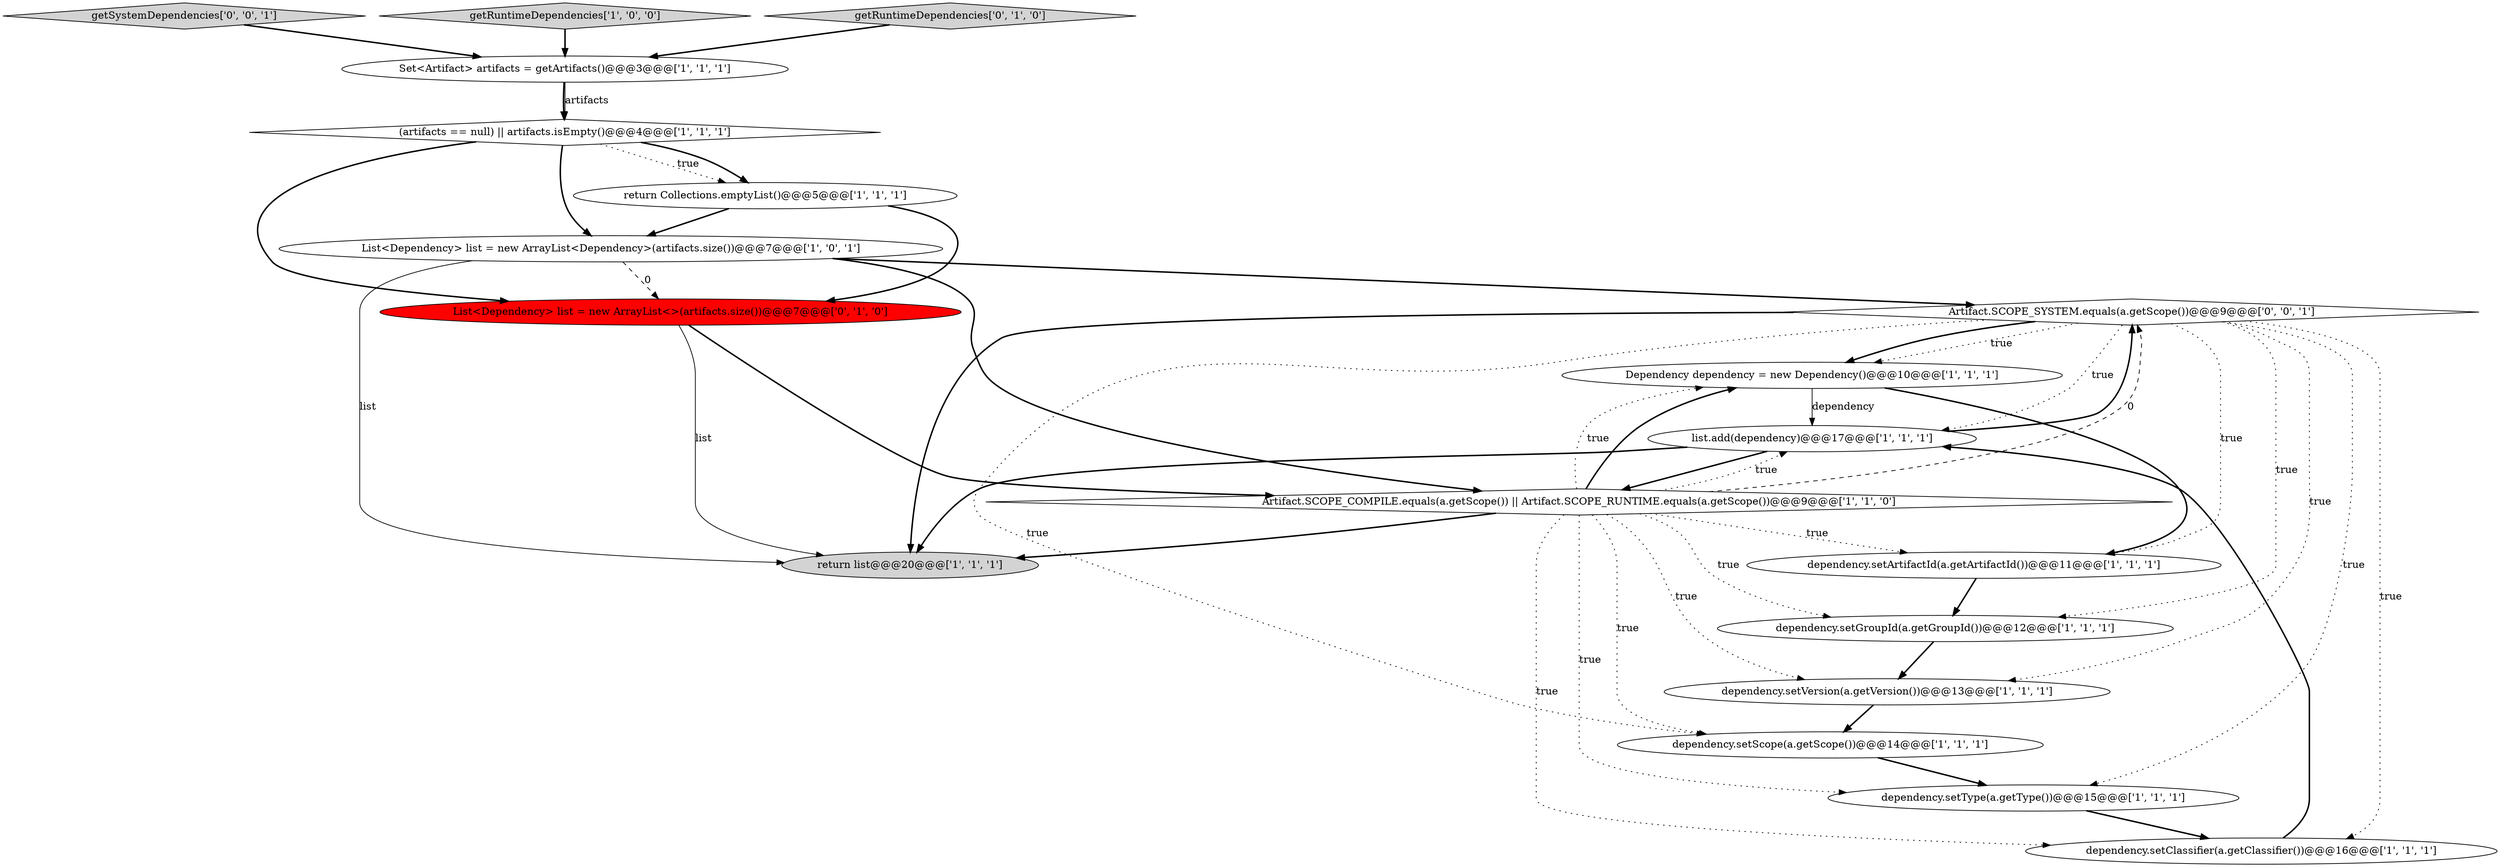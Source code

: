 digraph {
9 [style = filled, label = "List<Dependency> list = new ArrayList<Dependency>(artifacts.size())@@@7@@@['1', '0', '1']", fillcolor = white, shape = ellipse image = "AAA0AAABBB1BBB"];
0 [style = filled, label = "return Collections.emptyList()@@@5@@@['1', '1', '1']", fillcolor = white, shape = ellipse image = "AAA0AAABBB1BBB"];
13 [style = filled, label = "(artifacts == null) || artifacts.isEmpty()@@@4@@@['1', '1', '1']", fillcolor = white, shape = diamond image = "AAA0AAABBB1BBB"];
2 [style = filled, label = "Dependency dependency = new Dependency()@@@10@@@['1', '1', '1']", fillcolor = white, shape = ellipse image = "AAA0AAABBB1BBB"];
1 [style = filled, label = "Set<Artifact> artifacts = getArtifacts()@@@3@@@['1', '1', '1']", fillcolor = white, shape = ellipse image = "AAA0AAABBB1BBB"];
17 [style = filled, label = "getSystemDependencies['0', '0', '1']", fillcolor = lightgray, shape = diamond image = "AAA0AAABBB3BBB"];
18 [style = filled, label = "Artifact.SCOPE_SYSTEM.equals(a.getScope())@@@9@@@['0', '0', '1']", fillcolor = white, shape = diamond image = "AAA0AAABBB3BBB"];
16 [style = filled, label = "List<Dependency> list = new ArrayList<>(artifacts.size())@@@7@@@['0', '1', '0']", fillcolor = red, shape = ellipse image = "AAA1AAABBB2BBB"];
10 [style = filled, label = "getRuntimeDependencies['1', '0', '0']", fillcolor = lightgray, shape = diamond image = "AAA0AAABBB1BBB"];
5 [style = filled, label = "dependency.setVersion(a.getVersion())@@@13@@@['1', '1', '1']", fillcolor = white, shape = ellipse image = "AAA0AAABBB1BBB"];
8 [style = filled, label = "list.add(dependency)@@@17@@@['1', '1', '1']", fillcolor = white, shape = ellipse image = "AAA0AAABBB1BBB"];
3 [style = filled, label = "return list@@@20@@@['1', '1', '1']", fillcolor = lightgray, shape = ellipse image = "AAA0AAABBB1BBB"];
4 [style = filled, label = "dependency.setGroupId(a.getGroupId())@@@12@@@['1', '1', '1']", fillcolor = white, shape = ellipse image = "AAA0AAABBB1BBB"];
6 [style = filled, label = "dependency.setType(a.getType())@@@15@@@['1', '1', '1']", fillcolor = white, shape = ellipse image = "AAA0AAABBB1BBB"];
14 [style = filled, label = "dependency.setArtifactId(a.getArtifactId())@@@11@@@['1', '1', '1']", fillcolor = white, shape = ellipse image = "AAA0AAABBB1BBB"];
15 [style = filled, label = "getRuntimeDependencies['0', '1', '0']", fillcolor = lightgray, shape = diamond image = "AAA0AAABBB2BBB"];
12 [style = filled, label = "dependency.setClassifier(a.getClassifier())@@@16@@@['1', '1', '1']", fillcolor = white, shape = ellipse image = "AAA0AAABBB1BBB"];
11 [style = filled, label = "Artifact.SCOPE_COMPILE.equals(a.getScope()) || Artifact.SCOPE_RUNTIME.equals(a.getScope())@@@9@@@['1', '1', '0']", fillcolor = white, shape = diamond image = "AAA0AAABBB1BBB"];
7 [style = filled, label = "dependency.setScope(a.getScope())@@@14@@@['1', '1', '1']", fillcolor = white, shape = ellipse image = "AAA0AAABBB1BBB"];
11->7 [style = dotted, label="true"];
0->16 [style = bold, label=""];
18->3 [style = bold, label=""];
0->9 [style = bold, label=""];
9->16 [style = dashed, label="0"];
16->11 [style = bold, label=""];
18->7 [style = dotted, label="true"];
9->11 [style = bold, label=""];
17->1 [style = bold, label=""];
8->18 [style = bold, label=""];
11->12 [style = dotted, label="true"];
8->3 [style = bold, label=""];
11->14 [style = dotted, label="true"];
9->3 [style = solid, label="list"];
11->5 [style = dotted, label="true"];
18->8 [style = dotted, label="true"];
11->4 [style = dotted, label="true"];
18->2 [style = bold, label=""];
1->13 [style = bold, label=""];
13->16 [style = bold, label=""];
11->2 [style = bold, label=""];
18->14 [style = dotted, label="true"];
18->6 [style = dotted, label="true"];
1->13 [style = solid, label="artifacts"];
11->2 [style = dotted, label="true"];
18->12 [style = dotted, label="true"];
9->18 [style = bold, label=""];
11->3 [style = bold, label=""];
13->0 [style = dotted, label="true"];
12->8 [style = bold, label=""];
11->6 [style = dotted, label="true"];
11->18 [style = dashed, label="0"];
2->14 [style = bold, label=""];
7->6 [style = bold, label=""];
16->3 [style = solid, label="list"];
5->7 [style = bold, label=""];
11->8 [style = dotted, label="true"];
18->5 [style = dotted, label="true"];
13->9 [style = bold, label=""];
18->4 [style = dotted, label="true"];
10->1 [style = bold, label=""];
2->8 [style = solid, label="dependency"];
8->11 [style = bold, label=""];
4->5 [style = bold, label=""];
18->2 [style = dotted, label="true"];
13->0 [style = bold, label=""];
14->4 [style = bold, label=""];
15->1 [style = bold, label=""];
6->12 [style = bold, label=""];
}

